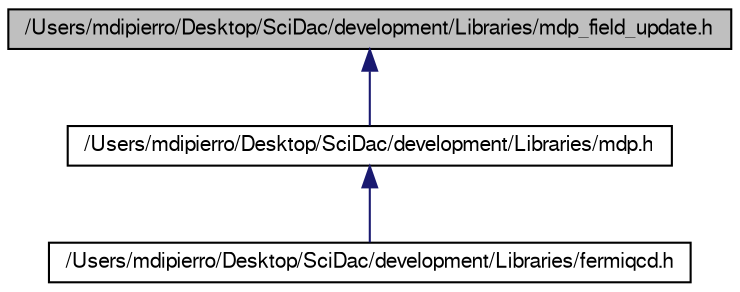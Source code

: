 digraph G
{
  edge [fontname="FreeSans",fontsize="10",labelfontname="FreeSans",labelfontsize="10"];
  node [fontname="FreeSans",fontsize="10",shape=record];
  Node1 [label="/Users/mdipierro/Desktop/SciDac/development/Libraries/mdp_field_update.h",height=0.2,width=0.4,color="black", fillcolor="grey75", style="filled" fontcolor="black"];
  Node1 -> Node2 [dir=back,color="midnightblue",fontsize="10",style="solid"];
  Node2 [label="/Users/mdipierro/Desktop/SciDac/development/Libraries/mdp.h",height=0.2,width=0.4,color="black", fillcolor="white", style="filled",URL="$mdp_8h.html"];
  Node2 -> Node3 [dir=back,color="midnightblue",fontsize="10",style="solid"];
  Node3 [label="/Users/mdipierro/Desktop/SciDac/development/Libraries/fermiqcd.h",height=0.2,width=0.4,color="black", fillcolor="white", style="filled",URL="$fermiqcd_8h.html"];
}
